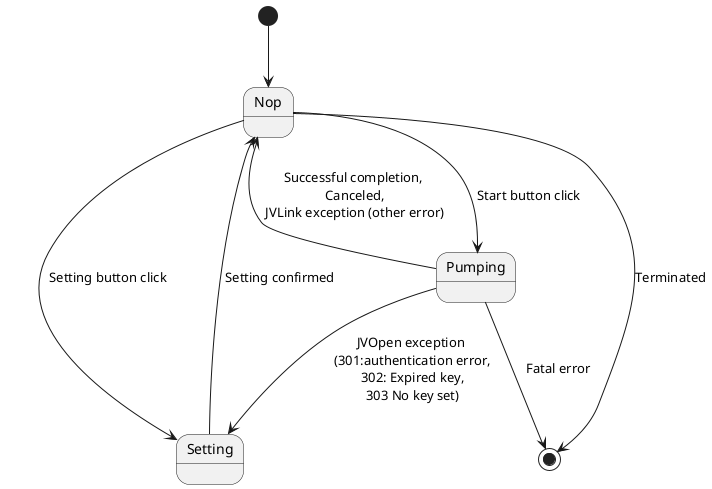 @startuml
[*] --> Nop

' Normal system
Nop --> Setting : Setting button click
Setting --> Nop : Setting confirmed
Nop --> Pumping : Start button click
Pumping --> Nop : Successful completion,\n Canceled,\n JVLink exception (other error)
Nop --> [*] : Terminated

' Error system
Pumping --> Setting : JVOpen exception \n(301:authentication error,\n302: Expired key,\n303 No key set)
Pumping --> [*] : Fatal error

@enduml